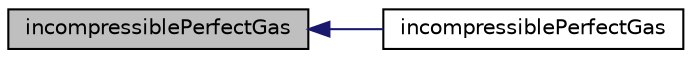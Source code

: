 digraph "incompressiblePerfectGas"
{
  bgcolor="transparent";
  edge [fontname="Helvetica",fontsize="10",labelfontname="Helvetica",labelfontsize="10"];
  node [fontname="Helvetica",fontsize="10",shape=record];
  rankdir="LR";
  Node1 [label="incompressiblePerfectGas",height=0.2,width=0.4,color="black", fillcolor="grey75", style="filled", fontcolor="black"];
  Node1 -> Node2 [dir="back",color="midnightblue",fontsize="10",style="solid",fontname="Helvetica"];
  Node2 [label="incompressiblePerfectGas",height=0.2,width=0.4,color="black",URL="$a01062.html#a69187c87ca4dac5fe286652318536091",tooltip="Construct from Istream. "];
}
